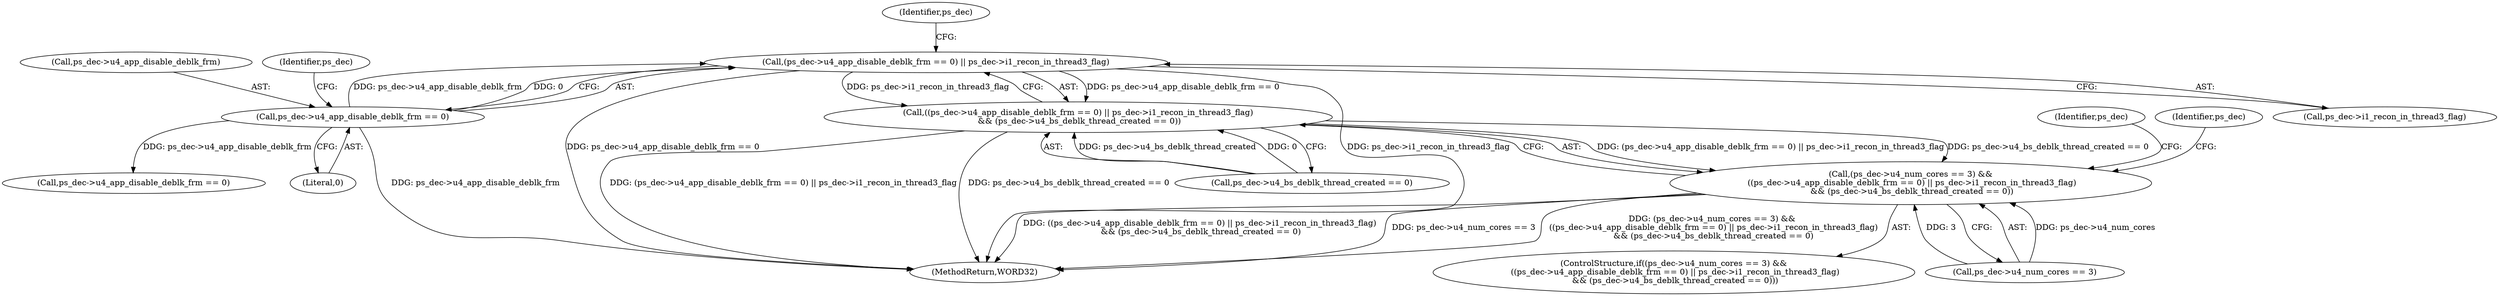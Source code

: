 digraph "0_Android_9a00f562a612d56e7b2b989d168647db900ba6cf@pointer" {
"1000502" [label="(Call,(ps_dec->u4_app_disable_deblk_frm == 0) || ps_dec->i1_recon_in_thread3_flag)"];
"1000503" [label="(Call,ps_dec->u4_app_disable_deblk_frm == 0)"];
"1000501" [label="(Call,((ps_dec->u4_app_disable_deblk_frm == 0) || ps_dec->i1_recon_in_thread3_flag)\n && (ps_dec->u4_bs_deblk_thread_created == 0))"];
"1000495" [label="(Call,(ps_dec->u4_num_cores == 3) &&\n ((ps_dec->u4_app_disable_deblk_frm == 0) || ps_dec->i1_recon_in_thread3_flag)\n && (ps_dec->u4_bs_deblk_thread_created == 0))"];
"1000496" [label="(Call,ps_dec->u4_num_cores == 3)"];
"1000504" [label="(Call,ps_dec->u4_app_disable_deblk_frm)"];
"1000508" [label="(Call,ps_dec->i1_recon_in_thread3_flag)"];
"1000495" [label="(Call,(ps_dec->u4_num_cores == 3) &&\n ((ps_dec->u4_app_disable_deblk_frm == 0) || ps_dec->i1_recon_in_thread3_flag)\n && (ps_dec->u4_bs_deblk_thread_created == 0))"];
"1000503" [label="(Call,ps_dec->u4_app_disable_deblk_frm == 0)"];
"1000494" [label="(ControlStructure,if((ps_dec->u4_num_cores == 3) &&\n ((ps_dec->u4_app_disable_deblk_frm == 0) || ps_dec->i1_recon_in_thread3_flag)\n && (ps_dec->u4_bs_deblk_thread_created == 0)))"];
"1000509" [label="(Identifier,ps_dec)"];
"1001450" [label="(MethodReturn,WORD32)"];
"1000501" [label="(Call,((ps_dec->u4_app_disable_deblk_frm == 0) || ps_dec->i1_recon_in_thread3_flag)\n && (ps_dec->u4_bs_deblk_thread_created == 0))"];
"1000511" [label="(Call,ps_dec->u4_bs_deblk_thread_created == 0)"];
"1001167" [label="(Call,ps_dec->u4_app_disable_deblk_frm == 0)"];
"1000513" [label="(Identifier,ps_dec)"];
"1000502" [label="(Call,(ps_dec->u4_app_disable_deblk_frm == 0) || ps_dec->i1_recon_in_thread3_flag)"];
"1000507" [label="(Literal,0)"];
"1000519" [label="(Identifier,ps_dec)"];
"1000540" [label="(Identifier,ps_dec)"];
"1000502" -> "1000501"  [label="AST: "];
"1000502" -> "1000503"  [label="CFG: "];
"1000502" -> "1000508"  [label="CFG: "];
"1000503" -> "1000502"  [label="AST: "];
"1000508" -> "1000502"  [label="AST: "];
"1000513" -> "1000502"  [label="CFG: "];
"1000501" -> "1000502"  [label="CFG: "];
"1000502" -> "1001450"  [label="DDG: ps_dec->u4_app_disable_deblk_frm == 0"];
"1000502" -> "1001450"  [label="DDG: ps_dec->i1_recon_in_thread3_flag"];
"1000502" -> "1000501"  [label="DDG: ps_dec->u4_app_disable_deblk_frm == 0"];
"1000502" -> "1000501"  [label="DDG: ps_dec->i1_recon_in_thread3_flag"];
"1000503" -> "1000502"  [label="DDG: ps_dec->u4_app_disable_deblk_frm"];
"1000503" -> "1000502"  [label="DDG: 0"];
"1000503" -> "1000507"  [label="CFG: "];
"1000504" -> "1000503"  [label="AST: "];
"1000507" -> "1000503"  [label="AST: "];
"1000509" -> "1000503"  [label="CFG: "];
"1000503" -> "1001450"  [label="DDG: ps_dec->u4_app_disable_deblk_frm"];
"1000503" -> "1001167"  [label="DDG: ps_dec->u4_app_disable_deblk_frm"];
"1000501" -> "1000495"  [label="AST: "];
"1000501" -> "1000511"  [label="CFG: "];
"1000511" -> "1000501"  [label="AST: "];
"1000495" -> "1000501"  [label="CFG: "];
"1000501" -> "1001450"  [label="DDG: ps_dec->u4_bs_deblk_thread_created == 0"];
"1000501" -> "1001450"  [label="DDG: (ps_dec->u4_app_disable_deblk_frm == 0) || ps_dec->i1_recon_in_thread3_flag"];
"1000501" -> "1000495"  [label="DDG: (ps_dec->u4_app_disable_deblk_frm == 0) || ps_dec->i1_recon_in_thread3_flag"];
"1000501" -> "1000495"  [label="DDG: ps_dec->u4_bs_deblk_thread_created == 0"];
"1000511" -> "1000501"  [label="DDG: ps_dec->u4_bs_deblk_thread_created"];
"1000511" -> "1000501"  [label="DDG: 0"];
"1000495" -> "1000494"  [label="AST: "];
"1000495" -> "1000496"  [label="CFG: "];
"1000496" -> "1000495"  [label="AST: "];
"1000519" -> "1000495"  [label="CFG: "];
"1000540" -> "1000495"  [label="CFG: "];
"1000495" -> "1001450"  [label="DDG: ps_dec->u4_num_cores == 3"];
"1000495" -> "1001450"  [label="DDG: (ps_dec->u4_num_cores == 3) &&\n ((ps_dec->u4_app_disable_deblk_frm == 0) || ps_dec->i1_recon_in_thread3_flag)\n && (ps_dec->u4_bs_deblk_thread_created == 0)"];
"1000495" -> "1001450"  [label="DDG: ((ps_dec->u4_app_disable_deblk_frm == 0) || ps_dec->i1_recon_in_thread3_flag)\n && (ps_dec->u4_bs_deblk_thread_created == 0)"];
"1000496" -> "1000495"  [label="DDG: ps_dec->u4_num_cores"];
"1000496" -> "1000495"  [label="DDG: 3"];
}
